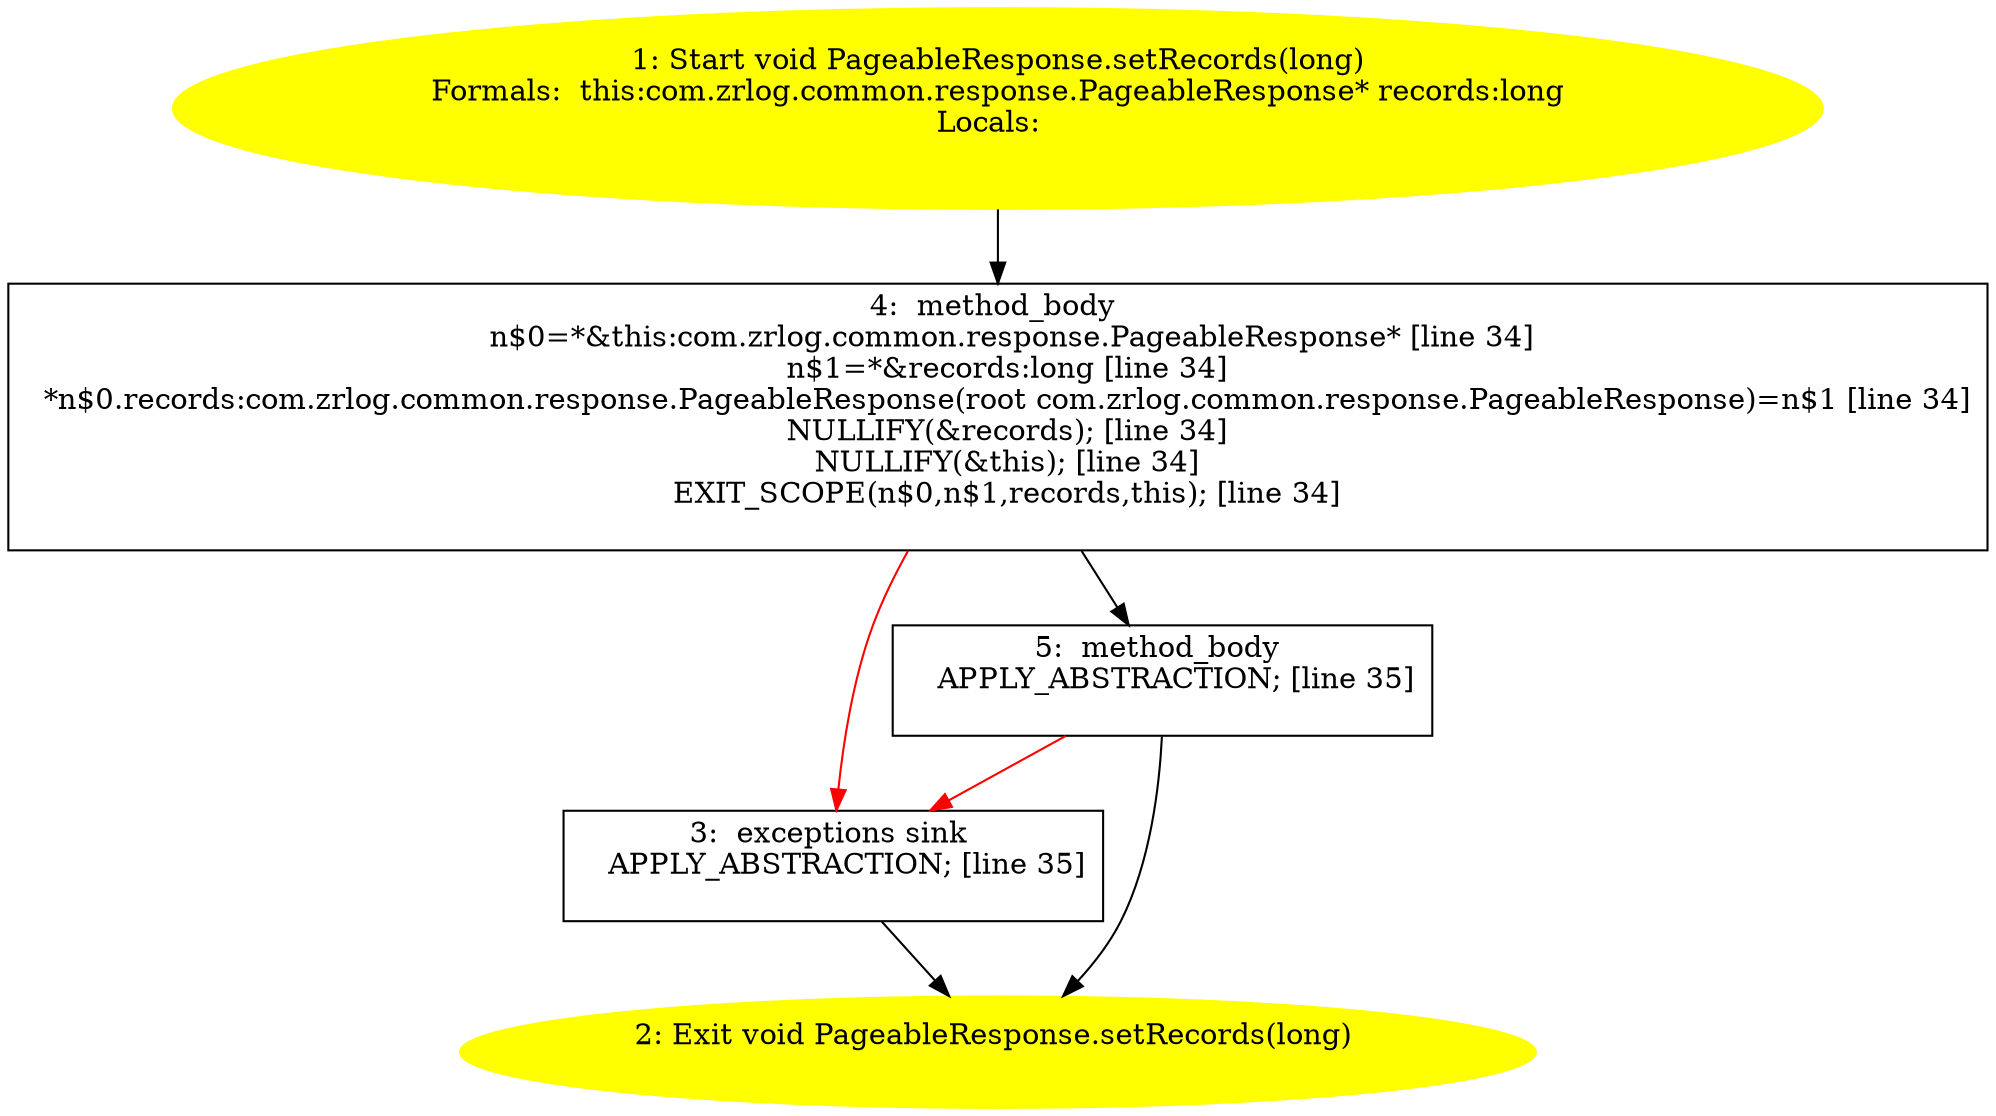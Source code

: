 /* @generated */
digraph cfg {
"com.zrlog.common.response.PageableResponse.setRecords(long):void.d49c0148e34d19285bd6d7f2589834b1_1" [label="1: Start void PageableResponse.setRecords(long)\nFormals:  this:com.zrlog.common.response.PageableResponse* records:long\nLocals:  \n  " color=yellow style=filled]
	

	 "com.zrlog.common.response.PageableResponse.setRecords(long):void.d49c0148e34d19285bd6d7f2589834b1_1" -> "com.zrlog.common.response.PageableResponse.setRecords(long):void.d49c0148e34d19285bd6d7f2589834b1_4" ;
"com.zrlog.common.response.PageableResponse.setRecords(long):void.d49c0148e34d19285bd6d7f2589834b1_2" [label="2: Exit void PageableResponse.setRecords(long) \n  " color=yellow style=filled]
	

"com.zrlog.common.response.PageableResponse.setRecords(long):void.d49c0148e34d19285bd6d7f2589834b1_3" [label="3:  exceptions sink \n   APPLY_ABSTRACTION; [line 35]\n " shape="box"]
	

	 "com.zrlog.common.response.PageableResponse.setRecords(long):void.d49c0148e34d19285bd6d7f2589834b1_3" -> "com.zrlog.common.response.PageableResponse.setRecords(long):void.d49c0148e34d19285bd6d7f2589834b1_2" ;
"com.zrlog.common.response.PageableResponse.setRecords(long):void.d49c0148e34d19285bd6d7f2589834b1_4" [label="4:  method_body \n   n$0=*&this:com.zrlog.common.response.PageableResponse* [line 34]\n  n$1=*&records:long [line 34]\n  *n$0.records:com.zrlog.common.response.PageableResponse(root com.zrlog.common.response.PageableResponse)=n$1 [line 34]\n  NULLIFY(&records); [line 34]\n  NULLIFY(&this); [line 34]\n  EXIT_SCOPE(n$0,n$1,records,this); [line 34]\n " shape="box"]
	

	 "com.zrlog.common.response.PageableResponse.setRecords(long):void.d49c0148e34d19285bd6d7f2589834b1_4" -> "com.zrlog.common.response.PageableResponse.setRecords(long):void.d49c0148e34d19285bd6d7f2589834b1_5" ;
	 "com.zrlog.common.response.PageableResponse.setRecords(long):void.d49c0148e34d19285bd6d7f2589834b1_4" -> "com.zrlog.common.response.PageableResponse.setRecords(long):void.d49c0148e34d19285bd6d7f2589834b1_3" [color="red" ];
"com.zrlog.common.response.PageableResponse.setRecords(long):void.d49c0148e34d19285bd6d7f2589834b1_5" [label="5:  method_body \n   APPLY_ABSTRACTION; [line 35]\n " shape="box"]
	

	 "com.zrlog.common.response.PageableResponse.setRecords(long):void.d49c0148e34d19285bd6d7f2589834b1_5" -> "com.zrlog.common.response.PageableResponse.setRecords(long):void.d49c0148e34d19285bd6d7f2589834b1_2" ;
	 "com.zrlog.common.response.PageableResponse.setRecords(long):void.d49c0148e34d19285bd6d7f2589834b1_5" -> "com.zrlog.common.response.PageableResponse.setRecords(long):void.d49c0148e34d19285bd6d7f2589834b1_3" [color="red" ];
}
